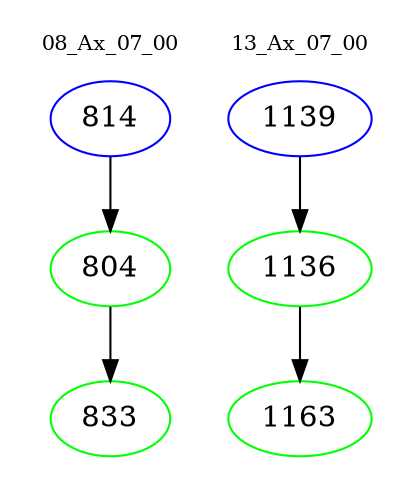 digraph{
subgraph cluster_0 {
color = white
label = "08_Ax_07_00";
fontsize=10;
T0_814 [label="814", color="blue"]
T0_814 -> T0_804 [color="black"]
T0_804 [label="804", color="green"]
T0_804 -> T0_833 [color="black"]
T0_833 [label="833", color="green"]
}
subgraph cluster_1 {
color = white
label = "13_Ax_07_00";
fontsize=10;
T1_1139 [label="1139", color="blue"]
T1_1139 -> T1_1136 [color="black"]
T1_1136 [label="1136", color="green"]
T1_1136 -> T1_1163 [color="black"]
T1_1163 [label="1163", color="green"]
}
}
